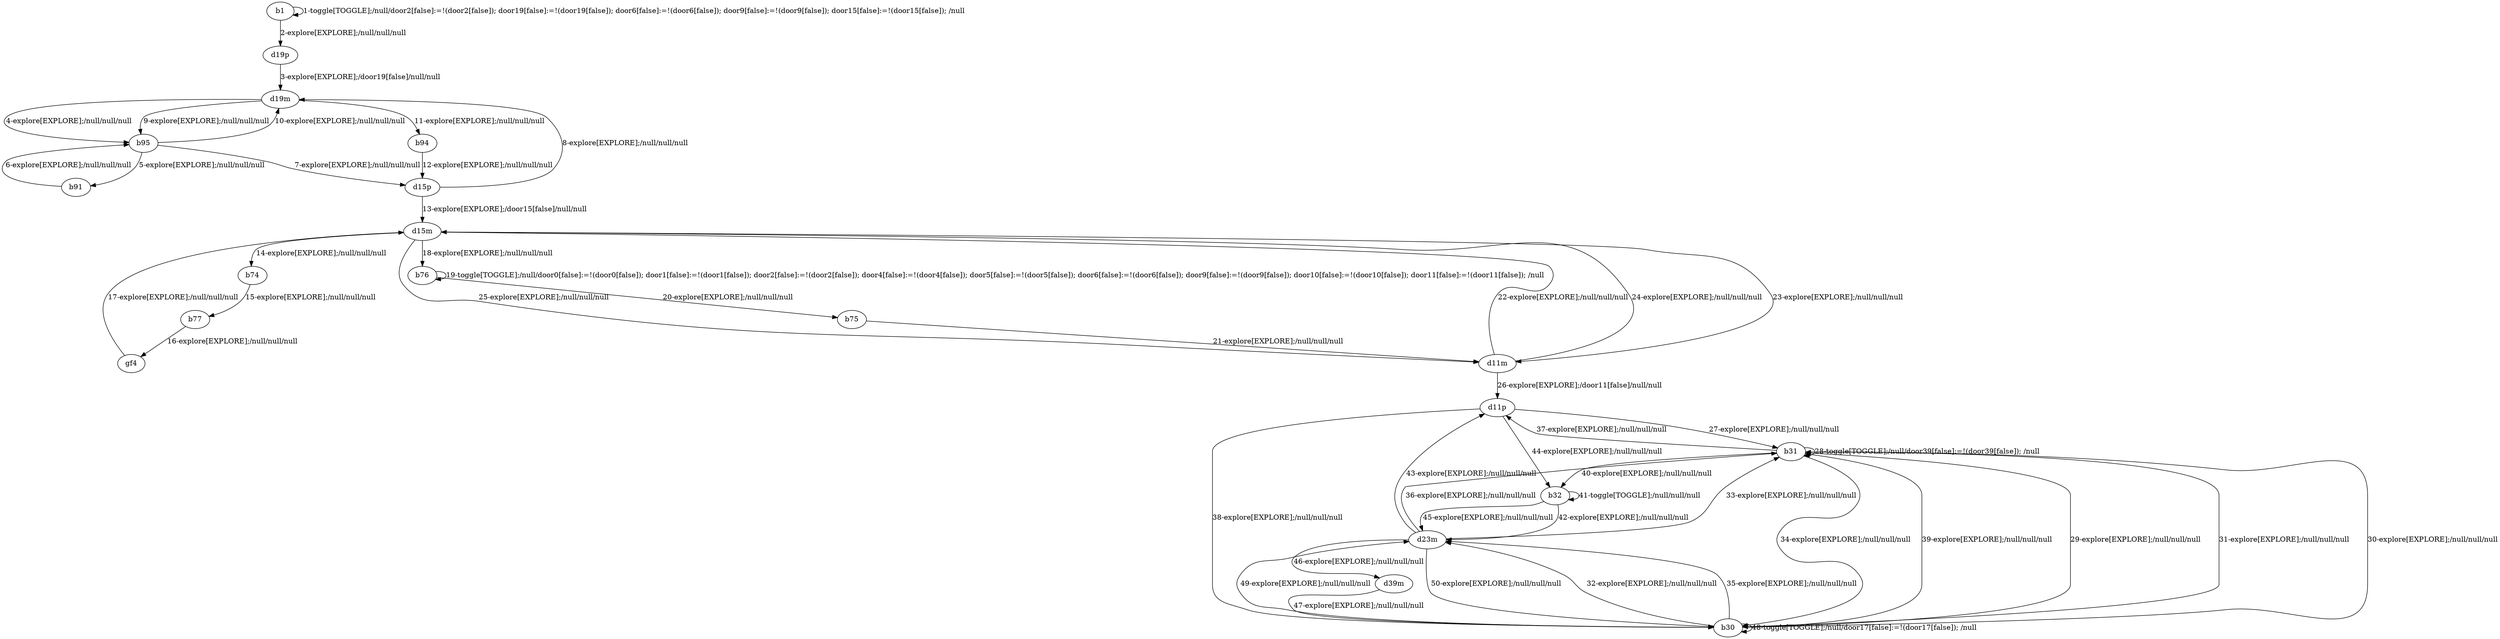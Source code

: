 # Total number of goals covered by this test: 1
# d23m --> b30

digraph g {
"b1" -> "b1" [label = "1-toggle[TOGGLE];/null/door2[false]:=!(door2[false]); door19[false]:=!(door19[false]); door6[false]:=!(door6[false]); door9[false]:=!(door9[false]); door15[false]:=!(door15[false]); /null"];
"b1" -> "d19p" [label = "2-explore[EXPLORE];/null/null/null"];
"d19p" -> "d19m" [label = "3-explore[EXPLORE];/door19[false]/null/null"];
"d19m" -> "b95" [label = "4-explore[EXPLORE];/null/null/null"];
"b95" -> "b91" [label = "5-explore[EXPLORE];/null/null/null"];
"b91" -> "b95" [label = "6-explore[EXPLORE];/null/null/null"];
"b95" -> "d15p" [label = "7-explore[EXPLORE];/null/null/null"];
"d15p" -> "d19m" [label = "8-explore[EXPLORE];/null/null/null"];
"d19m" -> "b95" [label = "9-explore[EXPLORE];/null/null/null"];
"b95" -> "d19m" [label = "10-explore[EXPLORE];/null/null/null"];
"d19m" -> "b94" [label = "11-explore[EXPLORE];/null/null/null"];
"b94" -> "d15p" [label = "12-explore[EXPLORE];/null/null/null"];
"d15p" -> "d15m" [label = "13-explore[EXPLORE];/door15[false]/null/null"];
"d15m" -> "b74" [label = "14-explore[EXPLORE];/null/null/null"];
"b74" -> "b77" [label = "15-explore[EXPLORE];/null/null/null"];
"b77" -> "gf4" [label = "16-explore[EXPLORE];/null/null/null"];
"gf4" -> "d15m" [label = "17-explore[EXPLORE];/null/null/null"];
"d15m" -> "b76" [label = "18-explore[EXPLORE];/null/null/null"];
"b76" -> "b76" [label = "19-toggle[TOGGLE];/null/door0[false]:=!(door0[false]); door1[false]:=!(door1[false]); door2[false]:=!(door2[false]); door4[false]:=!(door4[false]); door5[false]:=!(door5[false]); door6[false]:=!(door6[false]); door9[false]:=!(door9[false]); door10[false]:=!(door10[false]); door11[false]:=!(door11[false]); /null"];
"b76" -> "b75" [label = "20-explore[EXPLORE];/null/null/null"];
"b75" -> "d11m" [label = "21-explore[EXPLORE];/null/null/null"];
"d11m" -> "d15m" [label = "22-explore[EXPLORE];/null/null/null"];
"d15m" -> "d11m" [label = "23-explore[EXPLORE];/null/null/null"];
"d11m" -> "d15m" [label = "24-explore[EXPLORE];/null/null/null"];
"d15m" -> "d11m" [label = "25-explore[EXPLORE];/null/null/null"];
"d11m" -> "d11p" [label = "26-explore[EXPLORE];/door11[false]/null/null"];
"d11p" -> "b31" [label = "27-explore[EXPLORE];/null/null/null"];
"b31" -> "b31" [label = "28-toggle[TOGGLE];/null/door39[false]:=!(door39[false]); /null"];
"b31" -> "b30" [label = "29-explore[EXPLORE];/null/null/null"];
"b30" -> "b31" [label = "30-explore[EXPLORE];/null/null/null"];
"b31" -> "b30" [label = "31-explore[EXPLORE];/null/null/null"];
"b30" -> "d23m" [label = "32-explore[EXPLORE];/null/null/null"];
"d23m" -> "b31" [label = "33-explore[EXPLORE];/null/null/null"];
"b31" -> "b30" [label = "34-explore[EXPLORE];/null/null/null"];
"b30" -> "d23m" [label = "35-explore[EXPLORE];/null/null/null"];
"d23m" -> "b31" [label = "36-explore[EXPLORE];/null/null/null"];
"b31" -> "d11p" [label = "37-explore[EXPLORE];/null/null/null"];
"d11p" -> "b30" [label = "38-explore[EXPLORE];/null/null/null"];
"b30" -> "b31" [label = "39-explore[EXPLORE];/null/null/null"];
"b31" -> "b32" [label = "40-explore[EXPLORE];/null/null/null"];
"b32" -> "b32" [label = "41-toggle[TOGGLE];/null/null/null"];
"b32" -> "d23m" [label = "42-explore[EXPLORE];/null/null/null"];
"d23m" -> "d11p" [label = "43-explore[EXPLORE];/null/null/null"];
"d11p" -> "b32" [label = "44-explore[EXPLORE];/null/null/null"];
"b32" -> "d23m" [label = "45-explore[EXPLORE];/null/null/null"];
"d23m" -> "d39m" [label = "46-explore[EXPLORE];/null/null/null"];
"d39m" -> "b30" [label = "47-explore[EXPLORE];/null/null/null"];
"b30" -> "b30" [label = "48-toggle[TOGGLE];/null/door17[false]:=!(door17[false]); /null"];
"b30" -> "d23m" [label = "49-explore[EXPLORE];/null/null/null"];
"d23m" -> "b30" [label = "50-explore[EXPLORE];/null/null/null"];
}
